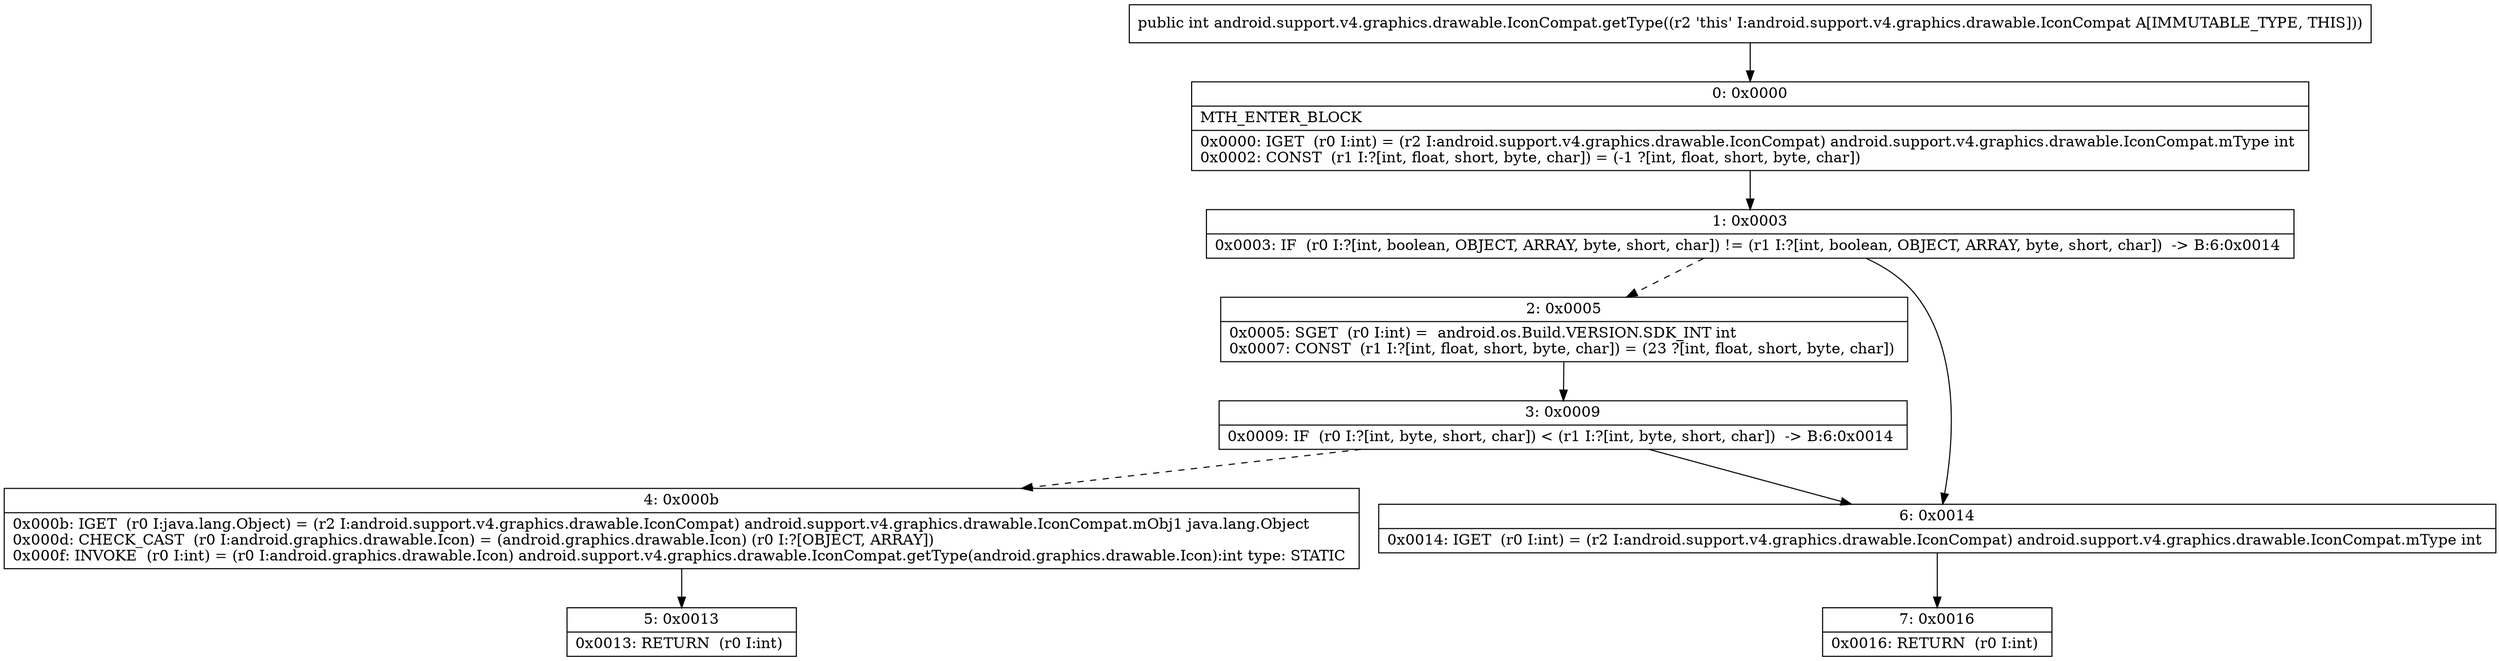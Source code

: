 digraph "CFG forandroid.support.v4.graphics.drawable.IconCompat.getType()I" {
Node_0 [shape=record,label="{0\:\ 0x0000|MTH_ENTER_BLOCK\l|0x0000: IGET  (r0 I:int) = (r2 I:android.support.v4.graphics.drawable.IconCompat) android.support.v4.graphics.drawable.IconCompat.mType int \l0x0002: CONST  (r1 I:?[int, float, short, byte, char]) = (\-1 ?[int, float, short, byte, char]) \l}"];
Node_1 [shape=record,label="{1\:\ 0x0003|0x0003: IF  (r0 I:?[int, boolean, OBJECT, ARRAY, byte, short, char]) != (r1 I:?[int, boolean, OBJECT, ARRAY, byte, short, char])  \-\> B:6:0x0014 \l}"];
Node_2 [shape=record,label="{2\:\ 0x0005|0x0005: SGET  (r0 I:int) =  android.os.Build.VERSION.SDK_INT int \l0x0007: CONST  (r1 I:?[int, float, short, byte, char]) = (23 ?[int, float, short, byte, char]) \l}"];
Node_3 [shape=record,label="{3\:\ 0x0009|0x0009: IF  (r0 I:?[int, byte, short, char]) \< (r1 I:?[int, byte, short, char])  \-\> B:6:0x0014 \l}"];
Node_4 [shape=record,label="{4\:\ 0x000b|0x000b: IGET  (r0 I:java.lang.Object) = (r2 I:android.support.v4.graphics.drawable.IconCompat) android.support.v4.graphics.drawable.IconCompat.mObj1 java.lang.Object \l0x000d: CHECK_CAST  (r0 I:android.graphics.drawable.Icon) = (android.graphics.drawable.Icon) (r0 I:?[OBJECT, ARRAY]) \l0x000f: INVOKE  (r0 I:int) = (r0 I:android.graphics.drawable.Icon) android.support.v4.graphics.drawable.IconCompat.getType(android.graphics.drawable.Icon):int type: STATIC \l}"];
Node_5 [shape=record,label="{5\:\ 0x0013|0x0013: RETURN  (r0 I:int) \l}"];
Node_6 [shape=record,label="{6\:\ 0x0014|0x0014: IGET  (r0 I:int) = (r2 I:android.support.v4.graphics.drawable.IconCompat) android.support.v4.graphics.drawable.IconCompat.mType int \l}"];
Node_7 [shape=record,label="{7\:\ 0x0016|0x0016: RETURN  (r0 I:int) \l}"];
MethodNode[shape=record,label="{public int android.support.v4.graphics.drawable.IconCompat.getType((r2 'this' I:android.support.v4.graphics.drawable.IconCompat A[IMMUTABLE_TYPE, THIS])) }"];
MethodNode -> Node_0;
Node_0 -> Node_1;
Node_1 -> Node_2[style=dashed];
Node_1 -> Node_6;
Node_2 -> Node_3;
Node_3 -> Node_4[style=dashed];
Node_3 -> Node_6;
Node_4 -> Node_5;
Node_6 -> Node_7;
}


